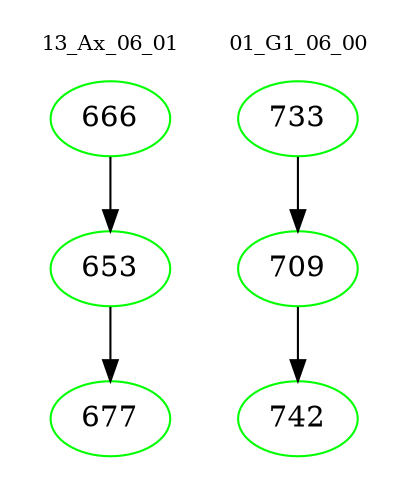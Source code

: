 digraph{
subgraph cluster_0 {
color = white
label = "13_Ax_06_01";
fontsize=10;
T0_666 [label="666", color="green"]
T0_666 -> T0_653 [color="black"]
T0_653 [label="653", color="green"]
T0_653 -> T0_677 [color="black"]
T0_677 [label="677", color="green"]
}
subgraph cluster_1 {
color = white
label = "01_G1_06_00";
fontsize=10;
T1_733 [label="733", color="green"]
T1_733 -> T1_709 [color="black"]
T1_709 [label="709", color="green"]
T1_709 -> T1_742 [color="black"]
T1_742 [label="742", color="green"]
}
}
